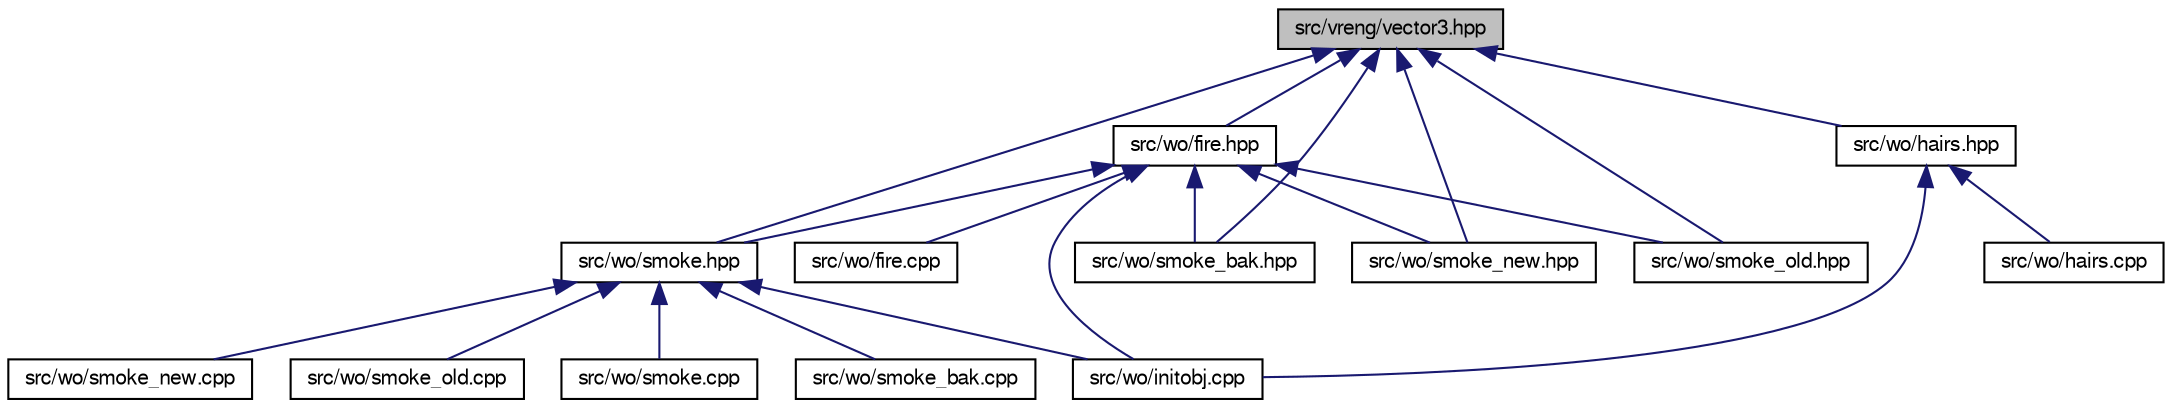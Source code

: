 digraph "src/vreng/vector3.hpp"
{
 // LATEX_PDF_SIZE
  bgcolor="transparent";
  edge [fontname="FreeSans",fontsize="10",labelfontname="FreeSans",labelfontsize="10"];
  node [fontname="FreeSans",fontsize="10",shape=record];
  Node1 [label="src/vreng/vector3.hpp",height=0.2,width=0.4,color="black", fillcolor="grey75", style="filled", fontcolor="black",tooltip=" "];
  Node1 -> Node2 [dir="back",color="midnightblue",fontsize="10",style="solid",fontname="FreeSans"];
  Node2 [label="src/wo/fire.hpp",height=0.2,width=0.4,color="black",URL="$a00446.html",tooltip=" "];
  Node2 -> Node3 [dir="back",color="midnightblue",fontsize="10",style="solid",fontname="FreeSans"];
  Node3 [label="src/wo/fire.cpp",height=0.2,width=0.4,color="black",URL="$a00443.html",tooltip=" "];
  Node2 -> Node4 [dir="back",color="midnightblue",fontsize="10",style="solid",fontname="FreeSans"];
  Node4 [label="src/wo/initobj.cpp",height=0.2,width=0.4,color="black",URL="$a00551.html",tooltip=" "];
  Node2 -> Node5 [dir="back",color="midnightblue",fontsize="10",style="solid",fontname="FreeSans"];
  Node5 [label="src/wo/smoke.hpp",height=0.2,width=0.4,color="black",URL="$a00686.html",tooltip=" "];
  Node5 -> Node4 [dir="back",color="midnightblue",fontsize="10",style="solid",fontname="FreeSans"];
  Node5 -> Node6 [dir="back",color="midnightblue",fontsize="10",style="solid",fontname="FreeSans"];
  Node6 [label="src/wo/smoke.cpp",height=0.2,width=0.4,color="black",URL="$a00683.html",tooltip=" "];
  Node5 -> Node7 [dir="back",color="midnightblue",fontsize="10",style="solid",fontname="FreeSans"];
  Node7 [label="src/wo/smoke_bak.cpp",height=0.2,width=0.4,color="black",URL="$a00689.html",tooltip=" "];
  Node5 -> Node8 [dir="back",color="midnightblue",fontsize="10",style="solid",fontname="FreeSans"];
  Node8 [label="src/wo/smoke_new.cpp",height=0.2,width=0.4,color="black",URL="$a00695.html",tooltip=" "];
  Node5 -> Node9 [dir="back",color="midnightblue",fontsize="10",style="solid",fontname="FreeSans"];
  Node9 [label="src/wo/smoke_old.cpp",height=0.2,width=0.4,color="black",URL="$a00701.html",tooltip=" "];
  Node2 -> Node10 [dir="back",color="midnightblue",fontsize="10",style="solid",fontname="FreeSans"];
  Node10 [label="src/wo/smoke_bak.hpp",height=0.2,width=0.4,color="black",URL="$a00692.html",tooltip=" "];
  Node2 -> Node11 [dir="back",color="midnightblue",fontsize="10",style="solid",fontname="FreeSans"];
  Node11 [label="src/wo/smoke_new.hpp",height=0.2,width=0.4,color="black",URL="$a00698.html",tooltip=" "];
  Node2 -> Node12 [dir="back",color="midnightblue",fontsize="10",style="solid",fontname="FreeSans"];
  Node12 [label="src/wo/smoke_old.hpp",height=0.2,width=0.4,color="black",URL="$a00704.html",tooltip=" "];
  Node1 -> Node13 [dir="back",color="midnightblue",fontsize="10",style="solid",fontname="FreeSans"];
  Node13 [label="src/wo/hairs.hpp",height=0.2,width=0.4,color="black",URL="$a00518.html",tooltip=" "];
  Node13 -> Node14 [dir="back",color="midnightblue",fontsize="10",style="solid",fontname="FreeSans"];
  Node14 [label="src/wo/hairs.cpp",height=0.2,width=0.4,color="black",URL="$a00515.html",tooltip=" "];
  Node13 -> Node4 [dir="back",color="midnightblue",fontsize="10",style="solid",fontname="FreeSans"];
  Node1 -> Node5 [dir="back",color="midnightblue",fontsize="10",style="solid",fontname="FreeSans"];
  Node1 -> Node10 [dir="back",color="midnightblue",fontsize="10",style="solid",fontname="FreeSans"];
  Node1 -> Node11 [dir="back",color="midnightblue",fontsize="10",style="solid",fontname="FreeSans"];
  Node1 -> Node12 [dir="back",color="midnightblue",fontsize="10",style="solid",fontname="FreeSans"];
}
